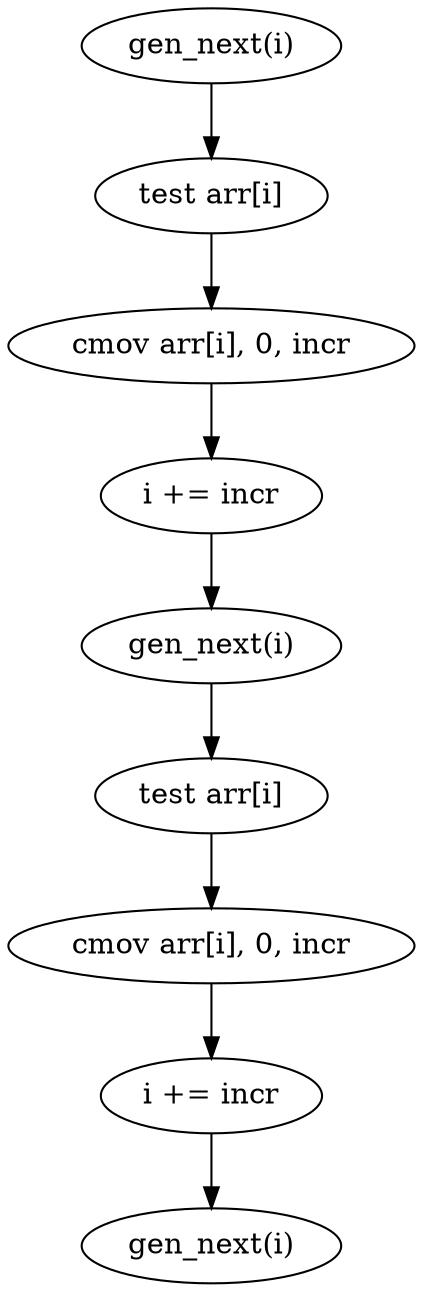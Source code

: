 digraph G {
    I1 [label="gen_next(i)"]
    I2 [label="gen_next(i)"]
    I3 [label="gen_next(i)"]
    
    A1 [label="test arr[i]"]
    A2 [label="test arr[i]"]

    C1 [label="cmov arr[i], 0, incr"]
    C2 [label="cmov arr[i], 0, incr"]
    
    N1 [label = "i += incr"]
    N2 [label = "i += incr"]
    
    I1 -> A1
    I2 -> A2
    
    A1 -> C1
    A2 -> C2
    
    C1 -> N1
    C2 -> N2
    
    N1 -> I2
    N2 -> I3
}

